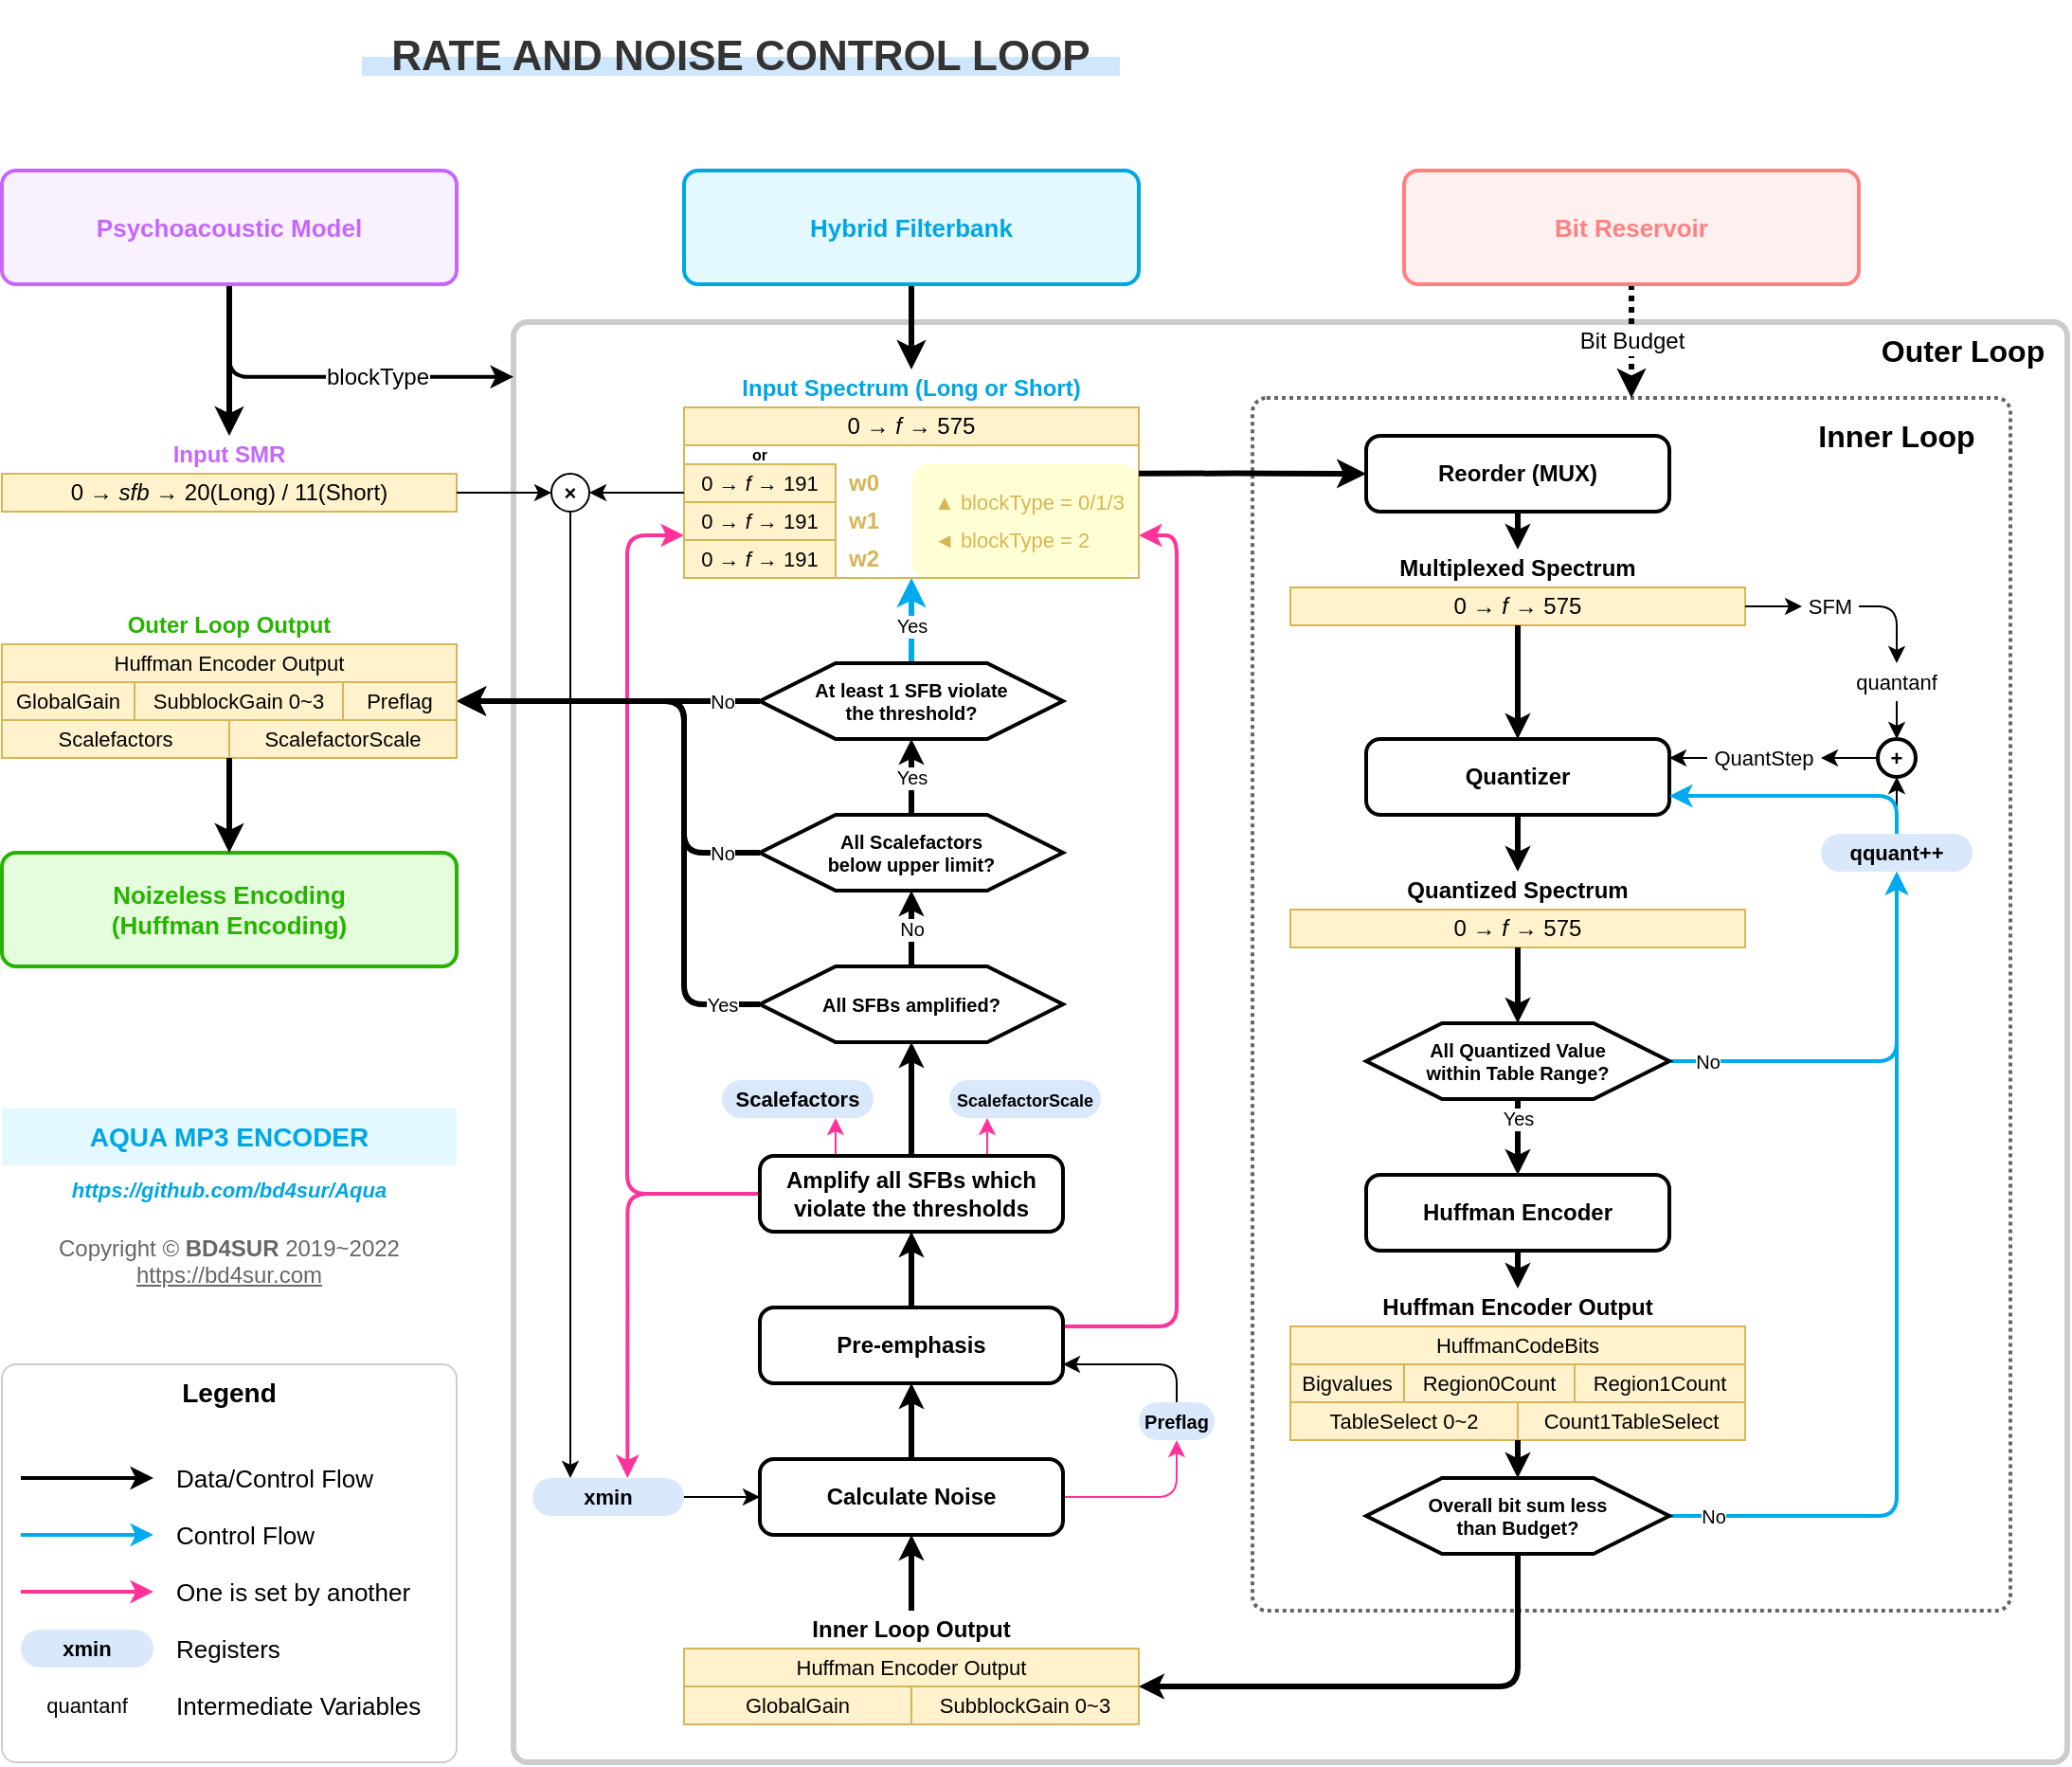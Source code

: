 <mxfile version="14.6.13" type="device"><diagram id="QlXiDYdiM_ogEvt55tLP" name="Page-1"><mxGraphModel dx="1553" dy="866" grid="1" gridSize="10" guides="1" tooltips="1" connect="1" arrows="1" fold="1" page="1" pageScale="1" pageWidth="1920" pageHeight="1200" math="0" shadow="0"><root><mxCell id="0"/><mxCell id="1" parent="0"/><mxCell id="qC3_PTXIGWCByCmGba_6-9" value="&lt;font style=&quot;font-size: 21px&quot;&gt;&lt;br style=&quot;font-size: 21px&quot;&gt;&lt;/font&gt;" style="text;html=1;strokeColor=none;align=center;verticalAlign=middle;whiteSpace=wrap;rounded=0;labelBackgroundColor=none;fontFamily=Helvetica;fontSize=21;fontColor=#00A6E2;fontStyle=1;labelBorderColor=none;arcSize=27;fillColor=#18e;opacity=20;" parent="1" vertex="1"><mxGeometry x="270" y="60" width="400" height="10" as="geometry"/></mxCell><mxCell id="HSUZIuXcT8VcnmUro5Iw-209" value="" style="rounded=1;whiteSpace=wrap;html=1;absoluteArcSize=1;arcSize=15;fontStyle=1;fillColor=#ffffff;strokeColor=#CCCCCC;fontColor=#333333;strokeWidth=3;" parent="1" vertex="1"><mxGeometry x="350" y="200" width="820" height="760" as="geometry"/></mxCell><mxCell id="HSUZIuXcT8VcnmUro5Iw-97" value="" style="rounded=1;whiteSpace=wrap;html=1;absoluteArcSize=1;arcSize=15;fontStyle=1;dashed=1;fillColor=#ffffff;strokeColor=#666666;fontColor=#333333;strokeWidth=2;dashPattern=1 1;" parent="1" vertex="1"><mxGeometry x="740" y="240" width="400" height="640" as="geometry"/></mxCell><mxCell id="HSUZIuXcT8VcnmUro5Iw-78" style="edgeStyle=orthogonalEdgeStyle;rounded=1;orthogonalLoop=1;jettySize=auto;html=1;exitX=0.5;exitY=1;exitDx=0;exitDy=0;entryX=0.5;entryY=0;entryDx=0;entryDy=0;strokeWidth=3;fontFamily=Helvetica;fontSize=10;endSize=4;" parent="1" source="HSUZIuXcT8VcnmUro5Iw-1" target="HSUZIuXcT8VcnmUro5Iw-3" edge="1"><mxGeometry relative="1" as="geometry"/></mxCell><mxCell id="HSUZIuXcT8VcnmUro5Iw-1" value="Reorder (MUX)" style="rounded=1;whiteSpace=wrap;html=1;absoluteArcSize=1;arcSize=15;fontStyle=1;strokeWidth=2;" parent="1" vertex="1"><mxGeometry x="800" y="260" width="160" height="40" as="geometry"/></mxCell><mxCell id="HSUZIuXcT8VcnmUro5Iw-4" value="" style="group" parent="1" vertex="1" connectable="0"><mxGeometry x="760" y="320" width="240" height="40" as="geometry"/></mxCell><mxCell id="HSUZIuXcT8VcnmUro5Iw-2" value="0 → &lt;i&gt;f&lt;/i&gt; → 575" style="rounded=0;whiteSpace=wrap;html=1;fillColor=#fff2cc;strokeColor=#d6b656;" parent="HSUZIuXcT8VcnmUro5Iw-4" vertex="1"><mxGeometry y="20" width="240" height="20" as="geometry"/></mxCell><mxCell id="HSUZIuXcT8VcnmUro5Iw-3" value="Multiplexed Spectrum" style="text;html=1;strokeColor=none;fillColor=none;align=center;verticalAlign=middle;whiteSpace=wrap;rounded=0;fontStyle=1" parent="HSUZIuXcT8VcnmUro5Iw-4" vertex="1"><mxGeometry width="240" height="20" as="geometry"/></mxCell><mxCell id="HSUZIuXcT8VcnmUro5Iw-62" style="edgeStyle=orthogonalEdgeStyle;rounded=1;orthogonalLoop=1;jettySize=auto;html=1;exitX=0.5;exitY=1;exitDx=0;exitDy=0;entryX=0.5;entryY=0;entryDx=0;entryDy=0;fontFamily=Helvetica;fontSize=11;strokeWidth=3;endSize=4;" parent="1" source="HSUZIuXcT8VcnmUro5Iw-5" target="HSUZIuXcT8VcnmUro5Iw-10" edge="1"><mxGeometry relative="1" as="geometry"/></mxCell><mxCell id="HSUZIuXcT8VcnmUro5Iw-5" value="Quantizer" style="rounded=1;whiteSpace=wrap;html=1;absoluteArcSize=1;arcSize=15;fontStyle=1;strokeWidth=2;" parent="1" vertex="1"><mxGeometry x="800" y="420" width="160" height="40" as="geometry"/></mxCell><mxCell id="HSUZIuXcT8VcnmUro5Iw-64" style="edgeStyle=orthogonalEdgeStyle;rounded=1;orthogonalLoop=1;jettySize=auto;html=1;exitX=0.5;exitY=1;exitDx=0;exitDy=0;entryX=0.5;entryY=0;entryDx=0;entryDy=0;fontFamily=Helvetica;fontSize=11;strokeWidth=3;endSize=4;" parent="1" source="HSUZIuXcT8VcnmUro5Iw-6" target="HSUZIuXcT8VcnmUro5Iw-13" edge="1"><mxGeometry relative="1" as="geometry"/></mxCell><mxCell id="HSUZIuXcT8VcnmUro5Iw-6" value="Huffman Encoder" style="rounded=1;whiteSpace=wrap;html=1;absoluteArcSize=1;arcSize=15;fontStyle=1;strokeWidth=2;" parent="1" vertex="1"><mxGeometry x="800" y="650" width="160" height="40" as="geometry"/></mxCell><mxCell id="HSUZIuXcT8VcnmUro5Iw-8" value="" style="group" parent="1" vertex="1" connectable="0"><mxGeometry x="760" y="490" width="240" height="40" as="geometry"/></mxCell><mxCell id="HSUZIuXcT8VcnmUro5Iw-9" value="0 → &lt;i&gt;f&lt;/i&gt; → 575" style="rounded=0;whiteSpace=wrap;html=1;fillColor=#fff2cc;strokeColor=#d6b656;" parent="HSUZIuXcT8VcnmUro5Iw-8" vertex="1"><mxGeometry y="20" width="240" height="20" as="geometry"/></mxCell><mxCell id="HSUZIuXcT8VcnmUro5Iw-10" value="Quantized Spectrum" style="text;html=1;strokeColor=none;fillColor=none;align=center;verticalAlign=middle;whiteSpace=wrap;rounded=0;fontStyle=1" parent="HSUZIuXcT8VcnmUro5Iw-8" vertex="1"><mxGeometry width="240" height="20" as="geometry"/></mxCell><mxCell id="HSUZIuXcT8VcnmUro5Iw-22" value="" style="group" parent="1" vertex="1" connectable="0"><mxGeometry x="760" y="710" width="240" height="80" as="geometry"/></mxCell><mxCell id="HSUZIuXcT8VcnmUro5Iw-12" value="HuffmanCodeBits" style="rounded=0;whiteSpace=wrap;html=1;fillColor=#fff2cc;strokeColor=#d6b656;fontSize=11;" parent="HSUZIuXcT8VcnmUro5Iw-22" vertex="1"><mxGeometry y="20" width="240" height="20" as="geometry"/></mxCell><mxCell id="HSUZIuXcT8VcnmUro5Iw-13" value="Huffman Encoder Output" style="text;html=1;strokeColor=none;fillColor=none;align=center;verticalAlign=middle;whiteSpace=wrap;rounded=0;fontStyle=1" parent="HSUZIuXcT8VcnmUro5Iw-22" vertex="1"><mxGeometry width="240" height="20" as="geometry"/></mxCell><mxCell id="HSUZIuXcT8VcnmUro5Iw-17" value="Bigvalues" style="rounded=0;whiteSpace=wrap;html=1;fillColor=#fff2cc;strokeColor=#d6b656;fontSize=11;" parent="HSUZIuXcT8VcnmUro5Iw-22" vertex="1"><mxGeometry y="40" width="60" height="20" as="geometry"/></mxCell><mxCell id="HSUZIuXcT8VcnmUro5Iw-18" value="Region0Count" style="rounded=0;whiteSpace=wrap;html=1;fillColor=#fff2cc;strokeColor=#d6b656;fontSize=11;" parent="HSUZIuXcT8VcnmUro5Iw-22" vertex="1"><mxGeometry x="60" y="40" width="90" height="20" as="geometry"/></mxCell><mxCell id="HSUZIuXcT8VcnmUro5Iw-19" value="Region1Count" style="rounded=0;whiteSpace=wrap;html=1;fillColor=#fff2cc;strokeColor=#d6b656;fontSize=11;" parent="HSUZIuXcT8VcnmUro5Iw-22" vertex="1"><mxGeometry x="150" y="40" width="90" height="20" as="geometry"/></mxCell><mxCell id="HSUZIuXcT8VcnmUro5Iw-20" value="TableSelect 0~2" style="rounded=0;whiteSpace=wrap;html=1;fillColor=#fff2cc;strokeColor=#d6b656;fontSize=11;" parent="HSUZIuXcT8VcnmUro5Iw-22" vertex="1"><mxGeometry y="60" width="120" height="20" as="geometry"/></mxCell><mxCell id="HSUZIuXcT8VcnmUro5Iw-21" value="Count1TableSelect" style="rounded=0;whiteSpace=wrap;html=1;fillColor=#fff2cc;strokeColor=#d6b656;fontSize=11;" parent="HSUZIuXcT8VcnmUro5Iw-22" vertex="1"><mxGeometry x="120" y="60" width="120" height="20" as="geometry"/></mxCell><mxCell id="HSUZIuXcT8VcnmUro5Iw-42" value="" style="group" parent="1" vertex="1" connectable="0"><mxGeometry x="440" y="880" width="240" height="60" as="geometry"/></mxCell><mxCell id="HSUZIuXcT8VcnmUro5Iw-35" value="Huffman Encoder Output" style="rounded=0;whiteSpace=wrap;html=1;fillColor=#fff2cc;strokeColor=#d6b656;fontSize=11;" parent="HSUZIuXcT8VcnmUro5Iw-42" vertex="1"><mxGeometry y="20" width="240" height="20" as="geometry"/></mxCell><mxCell id="HSUZIuXcT8VcnmUro5Iw-36" value="Inner Loop Output" style="text;html=1;strokeColor=none;fillColor=none;align=center;verticalAlign=middle;whiteSpace=wrap;rounded=0;fontStyle=1" parent="HSUZIuXcT8VcnmUro5Iw-42" vertex="1"><mxGeometry width="240" height="20" as="geometry"/></mxCell><mxCell id="HSUZIuXcT8VcnmUro5Iw-38" value="GlobalGain" style="rounded=0;whiteSpace=wrap;html=1;fillColor=#fff2cc;strokeColor=#d6b656;fontSize=11;" parent="HSUZIuXcT8VcnmUro5Iw-42" vertex="1"><mxGeometry y="40" width="120" height="20" as="geometry"/></mxCell><mxCell id="HSUZIuXcT8VcnmUro5Iw-39" value="SubblockGain 0~3" style="rounded=0;whiteSpace=wrap;html=1;fillColor=#fff2cc;strokeColor=#d6b656;fontSize=11;" parent="HSUZIuXcT8VcnmUro5Iw-42" vertex="1"><mxGeometry x="120" y="40" width="120" height="20" as="geometry"/></mxCell><mxCell id="HSUZIuXcT8VcnmUro5Iw-50" style="edgeStyle=orthogonalEdgeStyle;rounded=1;orthogonalLoop=1;jettySize=auto;html=1;exitX=0;exitY=0.5;exitDx=0;exitDy=0;entryX=1;entryY=0.25;entryDx=0;entryDy=0;fontFamily=Helvetica;fontSize=11;" parent="1" source="HSUZIuXcT8VcnmUro5Iw-46" target="HSUZIuXcT8VcnmUro5Iw-5" edge="1"><mxGeometry relative="1" as="geometry"/></mxCell><mxCell id="HSUZIuXcT8VcnmUro5Iw-46" value="QuantStep" style="text;html=1;strokeColor=none;fillColor=none;align=center;verticalAlign=middle;whiteSpace=wrap;rounded=0;fontFamily=Helvetica;fontSize=11;" parent="1" vertex="1"><mxGeometry x="980" y="420" width="60" height="20" as="geometry"/></mxCell><mxCell id="HSUZIuXcT8VcnmUro5Iw-55" style="edgeStyle=orthogonalEdgeStyle;rounded=1;orthogonalLoop=1;jettySize=auto;html=1;exitX=0;exitY=0.5;exitDx=0;exitDy=0;entryX=1;entryY=0.5;entryDx=0;entryDy=0;fontFamily=Helvetica;fontSize=11;" parent="1" source="HSUZIuXcT8VcnmUro5Iw-47" target="HSUZIuXcT8VcnmUro5Iw-46" edge="1"><mxGeometry relative="1" as="geometry"/></mxCell><mxCell id="HSUZIuXcT8VcnmUro5Iw-47" value="+" style="ellipse;whiteSpace=wrap;html=1;aspect=fixed;rounded=1;fontFamily=Helvetica;fontSize=11;align=center;fontStyle=1;strokeWidth=2;" parent="1" vertex="1"><mxGeometry x="1070" y="420" width="20" height="20" as="geometry"/></mxCell><mxCell id="HSUZIuXcT8VcnmUro5Iw-52" style="edgeStyle=orthogonalEdgeStyle;rounded=0;orthogonalLoop=1;jettySize=auto;html=1;exitX=0.5;exitY=1;exitDx=0;exitDy=0;entryX=0.5;entryY=0;entryDx=0;entryDy=0;fontFamily=Helvetica;fontSize=11;" parent="1" source="HSUZIuXcT8VcnmUro5Iw-48" target="HSUZIuXcT8VcnmUro5Iw-47" edge="1"><mxGeometry relative="1" as="geometry"/></mxCell><mxCell id="HSUZIuXcT8VcnmUro5Iw-48" value="quantanf" style="text;html=1;strokeColor=none;fillColor=none;align=center;verticalAlign=middle;whiteSpace=wrap;rounded=0;fontFamily=Helvetica;fontSize=11;fontStyle=0" parent="1" vertex="1"><mxGeometry x="1050" y="380" width="60" height="20" as="geometry"/></mxCell><mxCell id="HSUZIuXcT8VcnmUro5Iw-61" style="edgeStyle=orthogonalEdgeStyle;rounded=1;orthogonalLoop=1;jettySize=auto;html=1;exitX=0.5;exitY=1;exitDx=0;exitDy=0;entryX=0.5;entryY=0;entryDx=0;entryDy=0;fontFamily=Helvetica;fontSize=11;strokeWidth=3;endSize=4;" parent="1" source="HSUZIuXcT8VcnmUro5Iw-2" target="HSUZIuXcT8VcnmUro5Iw-5" edge="1"><mxGeometry relative="1" as="geometry"/></mxCell><mxCell id="HSUZIuXcT8VcnmUro5Iw-69" style="edgeStyle=orthogonalEdgeStyle;rounded=1;orthogonalLoop=1;jettySize=auto;html=1;exitX=1;exitY=0.5;exitDx=0;exitDy=0;entryX=0.5;entryY=1;entryDx=0;entryDy=0;fontFamily=Helvetica;fontSize=10;strokeColor=#00aaee;strokeWidth=2;" parent="1" source="HSUZIuXcT8VcnmUro5Iw-68" target="HSUZIuXcT8VcnmUro5Iw-43" edge="1"><mxGeometry relative="1" as="geometry"><mxPoint x="1080" y="550.167" as="targetPoint"/></mxGeometry></mxCell><mxCell id="HSUZIuXcT8VcnmUro5Iw-77" value="No" style="text;html=1;align=center;verticalAlign=middle;resizable=0;points=[];;labelBackgroundColor=#ffffff;fontSize=10;fontFamily=Helvetica;" parent="HSUZIuXcT8VcnmUro5Iw-69" vertex="1" connectable="0"><mxGeometry x="-0.081" y="-2" relative="1" as="geometry"><mxPoint x="-80.83" y="-2.17" as="offset"/></mxGeometry></mxCell><mxCell id="HSUZIuXcT8VcnmUro5Iw-71" value="Yes" style="edgeStyle=orthogonalEdgeStyle;rounded=1;orthogonalLoop=1;jettySize=auto;html=1;exitX=0.5;exitY=1;exitDx=0;exitDy=0;entryX=0.5;entryY=0;entryDx=0;entryDy=0;fontFamily=Helvetica;fontSize=10;strokeWidth=3;endSize=4;" parent="1" source="HSUZIuXcT8VcnmUro5Iw-68" target="HSUZIuXcT8VcnmUro5Iw-6" edge="1"><mxGeometry x="-0.505" relative="1" as="geometry"><mxPoint as="offset"/></mxGeometry></mxCell><mxCell id="HSUZIuXcT8VcnmUro5Iw-68" value="All Quantized Value&lt;br style=&quot;font-size: 10px;&quot;&gt;within Table Range?" style="shape=hexagon;perimeter=hexagonPerimeter2;whiteSpace=wrap;html=1;rounded=0;fontFamily=Helvetica;fontSize=10;align=center;fontStyle=1;strokeWidth=2;" parent="1" vertex="1"><mxGeometry x="800" y="570" width="160" height="40" as="geometry"/></mxCell><mxCell id="HSUZIuXcT8VcnmUro5Iw-70" style="edgeStyle=orthogonalEdgeStyle;rounded=1;orthogonalLoop=1;jettySize=auto;html=1;exitX=0.5;exitY=1;exitDx=0;exitDy=0;entryX=0.5;entryY=0;entryDx=0;entryDy=0;fontFamily=Helvetica;fontSize=10;strokeWidth=3;endSize=4;" parent="1" source="HSUZIuXcT8VcnmUro5Iw-9" target="HSUZIuXcT8VcnmUro5Iw-68" edge="1"><mxGeometry relative="1" as="geometry"/></mxCell><mxCell id="HSUZIuXcT8VcnmUro5Iw-76" value="No" style="edgeStyle=orthogonalEdgeStyle;rounded=1;orthogonalLoop=1;jettySize=auto;html=1;exitX=1;exitY=0.5;exitDx=0;exitDy=0;entryX=0.5;entryY=1;entryDx=0;entryDy=0;fontFamily=Helvetica;fontSize=10;strokeColor=#00AAEE;strokeWidth=2;" parent="1" source="HSUZIuXcT8VcnmUro5Iw-72" target="HSUZIuXcT8VcnmUro5Iw-43" edge="1"><mxGeometry x="-0.903" relative="1" as="geometry"><mxPoint x="1080" y="550.167" as="targetPoint"/><mxPoint as="offset"/></mxGeometry></mxCell><mxCell id="HSUZIuXcT8VcnmUro5Iw-107" style="edgeStyle=orthogonalEdgeStyle;rounded=1;orthogonalLoop=1;jettySize=auto;html=1;exitX=0.5;exitY=1;exitDx=0;exitDy=0;entryX=1;entryY=0;entryDx=0;entryDy=0;endSize=4;strokeColor=#000000;strokeWidth=3;fontFamily=Helvetica;fontSize=11;fontColor=#D6B656;" parent="1" source="HSUZIuXcT8VcnmUro5Iw-72" target="HSUZIuXcT8VcnmUro5Iw-39" edge="1"><mxGeometry relative="1" as="geometry"><Array as="points"><mxPoint x="880" y="920"/></Array></mxGeometry></mxCell><mxCell id="HSUZIuXcT8VcnmUro5Iw-72" value="Overall bit sum less&lt;br&gt;than Budget?" style="shape=hexagon;perimeter=hexagonPerimeter2;whiteSpace=wrap;html=1;rounded=0;fontFamily=Helvetica;fontSize=10;align=center;fontStyle=1;strokeWidth=2;" parent="1" vertex="1"><mxGeometry x="800" y="810" width="160" height="40" as="geometry"/></mxCell><mxCell id="HSUZIuXcT8VcnmUro5Iw-74" style="edgeStyle=orthogonalEdgeStyle;rounded=1;orthogonalLoop=1;jettySize=auto;html=1;exitX=0;exitY=1;exitDx=0;exitDy=0;entryX=0.5;entryY=0;entryDx=0;entryDy=0;fontFamily=Helvetica;fontSize=10;strokeWidth=3;endSize=4;" parent="1" source="HSUZIuXcT8VcnmUro5Iw-21" target="HSUZIuXcT8VcnmUro5Iw-72" edge="1"><mxGeometry relative="1" as="geometry"/></mxCell><mxCell id="HSUZIuXcT8VcnmUro5Iw-81" style="edgeStyle=orthogonalEdgeStyle;rounded=1;orthogonalLoop=1;jettySize=auto;html=1;exitX=1;exitY=0.5;exitDx=0;exitDy=0;entryX=0.5;entryY=0;entryDx=0;entryDy=0;strokeWidth=1;fontFamily=Helvetica;fontSize=10;" parent="1" source="HSUZIuXcT8VcnmUro5Iw-79" target="HSUZIuXcT8VcnmUro5Iw-48" edge="1"><mxGeometry relative="1" as="geometry"/></mxCell><mxCell id="HSUZIuXcT8VcnmUro5Iw-79" value="SFM" style="text;html=1;strokeColor=none;fillColor=none;align=center;verticalAlign=middle;whiteSpace=wrap;rounded=0;fontFamily=Helvetica;fontSize=11;" parent="1" vertex="1"><mxGeometry x="1030" y="340" width="30" height="20" as="geometry"/></mxCell><mxCell id="HSUZIuXcT8VcnmUro5Iw-80" style="edgeStyle=orthogonalEdgeStyle;rounded=1;orthogonalLoop=1;jettySize=auto;html=1;exitX=1;exitY=0.5;exitDx=0;exitDy=0;entryX=0;entryY=0.5;entryDx=0;entryDy=0;strokeWidth=1;fontFamily=Helvetica;fontSize=10;" parent="1" source="HSUZIuXcT8VcnmUro5Iw-2" target="HSUZIuXcT8VcnmUro5Iw-79" edge="1"><mxGeometry relative="1" as="geometry"/></mxCell><mxCell id="HSUZIuXcT8VcnmUro5Iw-103" style="edgeStyle=orthogonalEdgeStyle;rounded=1;orthogonalLoop=1;jettySize=auto;html=1;exitX=0.5;exitY=0;exitDx=0;exitDy=0;entryX=0.5;entryY=1;entryDx=0;entryDy=0;endSize=6;strokeColor=#000000;strokeWidth=1;fontFamily=Helvetica;fontSize=11;fontColor=#D6B656;" parent="1" source="HSUZIuXcT8VcnmUro5Iw-43" target="HSUZIuXcT8VcnmUro5Iw-47" edge="1"><mxGeometry relative="1" as="geometry"/></mxCell><mxCell id="HSUZIuXcT8VcnmUro5Iw-100" style="edgeStyle=orthogonalEdgeStyle;rounded=1;orthogonalLoop=1;jettySize=auto;html=1;exitX=0.5;exitY=0;exitDx=0;exitDy=0;entryX=1;entryY=0.75;entryDx=0;entryDy=0;strokeColor=#00AAEE;strokeWidth=2;fontFamily=Helvetica;fontSize=11;fontColor=#D6B656;" parent="1" source="HSUZIuXcT8VcnmUro5Iw-43" target="HSUZIuXcT8VcnmUro5Iw-5" edge="1"><mxGeometry relative="1" as="geometry"><mxPoint x="1080" y="520.167" as="sourcePoint"/></mxGeometry></mxCell><mxCell id="HSUZIuXcT8VcnmUro5Iw-43" value="qquant++" style="text;html=1;strokeColor=none;fillColor=#DAE8FC;align=center;verticalAlign=middle;whiteSpace=wrap;rounded=1;fontSize=11;arcSize=50;fontStyle=1" parent="1" vertex="1"><mxGeometry x="1040" y="470" width="80" height="20" as="geometry"/></mxCell><mxCell id="HSUZIuXcT8VcnmUro5Iw-135" style="edgeStyle=orthogonalEdgeStyle;rounded=1;orthogonalLoop=1;jettySize=auto;html=1;exitX=0.5;exitY=0;exitDx=0;exitDy=0;entryX=0.5;entryY=1;entryDx=0;entryDy=0;endSize=4;strokeColor=#000000;strokeWidth=3;fontFamily=Helvetica;fontSize=8;fontColor=#D6B656;" parent="1" source="HSUZIuXcT8VcnmUro5Iw-108" target="HSUZIuXcT8VcnmUro5Iw-109" edge="1"><mxGeometry relative="1" as="geometry"/></mxCell><mxCell id="HSUZIuXcT8VcnmUro5Iw-185" style="edgeStyle=orthogonalEdgeStyle;rounded=1;orthogonalLoop=1;jettySize=auto;html=1;exitX=1;exitY=0.5;exitDx=0;exitDy=0;entryX=0.5;entryY=1;entryDx=0;entryDy=0;startArrow=none;startFill=0;endSize=6;strokeColor=#FF3399;strokeWidth=1;fontFamily=Helvetica;fontSize=8;fontColor=#D6B656;" parent="1" source="HSUZIuXcT8VcnmUro5Iw-108" target="HSUZIuXcT8VcnmUro5Iw-158" edge="1"><mxGeometry relative="1" as="geometry"/></mxCell><mxCell id="HSUZIuXcT8VcnmUro5Iw-108" value="Calculate Noise" style="rounded=1;whiteSpace=wrap;html=1;absoluteArcSize=1;arcSize=15;fontStyle=1;strokeWidth=2;" parent="1" vertex="1"><mxGeometry x="480" y="800" width="160" height="40" as="geometry"/></mxCell><mxCell id="HSUZIuXcT8VcnmUro5Iw-136" style="edgeStyle=orthogonalEdgeStyle;rounded=1;orthogonalLoop=1;jettySize=auto;html=1;exitX=0.5;exitY=0;exitDx=0;exitDy=0;entryX=0.5;entryY=1;entryDx=0;entryDy=0;endSize=4;strokeColor=#000000;strokeWidth=3;fontFamily=Helvetica;fontSize=8;fontColor=#D6B656;" parent="1" source="HSUZIuXcT8VcnmUro5Iw-109" target="HSUZIuXcT8VcnmUro5Iw-110" edge="1"><mxGeometry relative="1" as="geometry"/></mxCell><mxCell id="HSUZIuXcT8VcnmUro5Iw-191" style="edgeStyle=orthogonalEdgeStyle;rounded=1;orthogonalLoop=1;jettySize=auto;html=1;exitX=1;exitY=0.25;exitDx=0;exitDy=0;entryX=1;entryY=0.75;entryDx=0;entryDy=0;startArrow=none;startFill=0;endSize=6;strokeColor=#FF3399;strokeWidth=2;fontFamily=Helvetica;fontSize=8;fontColor=#D6B656;" parent="1" source="HSUZIuXcT8VcnmUro5Iw-109" target="HSUZIuXcT8VcnmUro5Iw-116" edge="1"><mxGeometry relative="1" as="geometry"><Array as="points"><mxPoint x="700" y="730"/><mxPoint x="700" y="312"/></Array></mxGeometry></mxCell><mxCell id="HSUZIuXcT8VcnmUro5Iw-109" value="Pre-emphasis" style="rounded=1;whiteSpace=wrap;html=1;absoluteArcSize=1;arcSize=15;fontStyle=1;strokeWidth=2;" parent="1" vertex="1"><mxGeometry x="480" y="720" width="160" height="40" as="geometry"/></mxCell><mxCell id="HSUZIuXcT8VcnmUro5Iw-137" style="edgeStyle=orthogonalEdgeStyle;rounded=1;orthogonalLoop=1;jettySize=auto;html=1;exitX=0.5;exitY=0;exitDx=0;exitDy=0;entryX=0.5;entryY=1;entryDx=0;entryDy=0;endSize=4;strokeColor=#000000;strokeWidth=3;fontFamily=Helvetica;fontSize=8;fontColor=#D6B656;" parent="1" source="HSUZIuXcT8VcnmUro5Iw-110" target="HSUZIuXcT8VcnmUro5Iw-111" edge="1"><mxGeometry relative="1" as="geometry"/></mxCell><mxCell id="HSUZIuXcT8VcnmUro5Iw-188" style="edgeStyle=orthogonalEdgeStyle;rounded=1;orthogonalLoop=1;jettySize=auto;html=1;startArrow=none;startFill=0;endSize=6;strokeColor=#FF3399;strokeWidth=2;fontFamily=Helvetica;fontSize=8;fontColor=#D6B656;entryX=0.627;entryY=0;entryDx=0;entryDy=0;entryPerimeter=0;" parent="1" target="HSUZIuXcT8VcnmUro5Iw-130" edge="1"><mxGeometry relative="1" as="geometry"><mxPoint x="480" y="660" as="sourcePoint"/><Array as="points"><mxPoint x="410" y="660"/></Array></mxGeometry></mxCell><mxCell id="HSUZIuXcT8VcnmUro5Iw-189" style="edgeStyle=orthogonalEdgeStyle;rounded=1;orthogonalLoop=1;jettySize=auto;html=1;exitX=0;exitY=0.5;exitDx=0;exitDy=0;entryX=0;entryY=0.75;entryDx=0;entryDy=0;startArrow=none;startFill=0;endSize=6;strokeColor=#FF3399;strokeWidth=2;fontFamily=Helvetica;fontSize=8;fontColor=#D6B656;" parent="1" source="HSUZIuXcT8VcnmUro5Iw-110" target="HSUZIuXcT8VcnmUro5Iw-116" edge="1"><mxGeometry relative="1" as="geometry"><Array as="points"><mxPoint x="410" y="660"/><mxPoint x="410" y="313"/></Array></mxGeometry></mxCell><mxCell id="HSUZIuXcT8VcnmUro5Iw-197" style="edgeStyle=orthogonalEdgeStyle;rounded=1;orthogonalLoop=1;jettySize=auto;html=1;exitX=0.25;exitY=0;exitDx=0;exitDy=0;entryX=0.75;entryY=1;entryDx=0;entryDy=0;startArrow=none;startFill=0;endSize=6;strokeColor=#FF3399;strokeWidth=1;fontFamily=Helvetica;fontSize=10;fontColor=#D6B656;" parent="1" source="HSUZIuXcT8VcnmUro5Iw-110" target="HSUZIuXcT8VcnmUro5Iw-147" edge="1"><mxGeometry relative="1" as="geometry"/></mxCell><mxCell id="3sLj05rtz7GUvEe63B4--2" style="edgeStyle=orthogonalEdgeStyle;rounded=0;orthogonalLoop=1;jettySize=auto;html=1;exitX=0.75;exitY=0;exitDx=0;exitDy=0;entryX=0.25;entryY=1;entryDx=0;entryDy=0;strokeColor=#FF3399;" parent="1" source="HSUZIuXcT8VcnmUro5Iw-110" target="3sLj05rtz7GUvEe63B4--1" edge="1"><mxGeometry relative="1" as="geometry"/></mxCell><mxCell id="HSUZIuXcT8VcnmUro5Iw-110" value="Amplify all SFBs which violate the thresholds" style="rounded=1;whiteSpace=wrap;html=1;absoluteArcSize=1;arcSize=15;fontStyle=1;strokeWidth=2;" parent="1" vertex="1"><mxGeometry x="480" y="640" width="160" height="40" as="geometry"/></mxCell><mxCell id="HSUZIuXcT8VcnmUro5Iw-138" value="&lt;font style=&quot;font-size: 10px&quot; color=&quot;#000000&quot;&gt;No&lt;/font&gt;" style="edgeStyle=orthogonalEdgeStyle;rounded=1;orthogonalLoop=1;jettySize=auto;html=1;exitX=0.5;exitY=0;exitDx=0;exitDy=0;entryX=0.5;entryY=1;entryDx=0;entryDy=0;endSize=4;strokeColor=#000000;strokeWidth=3;fontFamily=Helvetica;fontSize=8;fontColor=#D6B656;" parent="1" source="HSUZIuXcT8VcnmUro5Iw-111" target="HSUZIuXcT8VcnmUro5Iw-112" edge="1"><mxGeometry relative="1" as="geometry"><mxPoint as="offset"/></mxGeometry></mxCell><mxCell id="HSUZIuXcT8VcnmUro5Iw-202" value="&lt;font color=&quot;#000000&quot; style=&quot;font-size: 10px&quot;&gt;Yes&lt;/font&gt;" style="edgeStyle=orthogonalEdgeStyle;rounded=1;orthogonalLoop=1;jettySize=auto;html=1;exitX=0;exitY=0.5;exitDx=0;exitDy=0;entryX=1;entryY=0.5;entryDx=0;entryDy=0;startArrow=none;startFill=0;endSize=6;strokeColor=#000000;strokeWidth=3;fontFamily=Helvetica;fontSize=10;fontColor=#D6B656;" parent="1" source="HSUZIuXcT8VcnmUro5Iw-111" target="HSUZIuXcT8VcnmUro5Iw-128" edge="1"><mxGeometry x="-0.875" relative="1" as="geometry"><Array as="points"><mxPoint x="440" y="560"/><mxPoint x="440" y="400"/></Array><mxPoint as="offset"/></mxGeometry></mxCell><mxCell id="HSUZIuXcT8VcnmUro5Iw-111" value="All SFBs amplified?" style="shape=hexagon;perimeter=hexagonPerimeter2;whiteSpace=wrap;html=1;rounded=0;fontFamily=Helvetica;fontSize=10;align=center;fontStyle=1;strokeWidth=2;" parent="1" vertex="1"><mxGeometry x="480" y="540" width="160" height="40" as="geometry"/></mxCell><mxCell id="HSUZIuXcT8VcnmUro5Iw-139" value="&lt;font style=&quot;font-size: 10px&quot; color=&quot;#000000&quot;&gt;Yes&lt;/font&gt;" style="edgeStyle=orthogonalEdgeStyle;rounded=1;orthogonalLoop=1;jettySize=auto;html=1;exitX=0.5;exitY=0;exitDx=0;exitDy=0;entryX=0.5;entryY=1;entryDx=0;entryDy=0;endSize=4;strokeColor=#000000;strokeWidth=3;fontFamily=Helvetica;fontSize=8;fontColor=#D6B656;" parent="1" source="HSUZIuXcT8VcnmUro5Iw-112" target="HSUZIuXcT8VcnmUro5Iw-113" edge="1"><mxGeometry relative="1" as="geometry"><mxPoint as="offset"/></mxGeometry></mxCell><mxCell id="HSUZIuXcT8VcnmUro5Iw-203" value="&lt;font style=&quot;font-size: 10px&quot; color=&quot;#000000&quot;&gt;No&lt;/font&gt;" style="edgeStyle=orthogonalEdgeStyle;rounded=1;orthogonalLoop=1;jettySize=auto;html=1;exitX=0;exitY=0.5;exitDx=0;exitDy=0;entryX=1;entryY=0.5;entryDx=0;entryDy=0;startArrow=none;startFill=0;endSize=6;strokeColor=#000000;strokeWidth=3;fontFamily=Helvetica;fontSize=10;fontColor=#D6B656;" parent="1" source="HSUZIuXcT8VcnmUro5Iw-112" target="HSUZIuXcT8VcnmUro5Iw-128" edge="1"><mxGeometry x="-0.833" relative="1" as="geometry"><Array as="points"><mxPoint x="440" y="480"/><mxPoint x="440" y="400"/></Array><mxPoint as="offset"/></mxGeometry></mxCell><mxCell id="HSUZIuXcT8VcnmUro5Iw-112" value="All Scalefactors&lt;br&gt;below upper limit?" style="shape=hexagon;perimeter=hexagonPerimeter2;whiteSpace=wrap;html=1;rounded=0;fontFamily=Helvetica;fontSize=10;align=center;fontStyle=1;strokeWidth=2;" parent="1" vertex="1"><mxGeometry x="480" y="460" width="160" height="40" as="geometry"/></mxCell><mxCell id="HSUZIuXcT8VcnmUro5Iw-184" value="&lt;font style=&quot;font-size: 10px&quot; color=&quot;#000000&quot;&gt;Yes&lt;/font&gt;" style="edgeStyle=orthogonalEdgeStyle;rounded=1;orthogonalLoop=1;jettySize=auto;html=1;exitX=0.5;exitY=0;exitDx=0;exitDy=0;entryX=0.5;entryY=1;entryDx=0;entryDy=0;startArrow=none;startFill=0;endSize=6;strokeColor=#00AAEE;strokeWidth=3;fontFamily=Helvetica;fontSize=8;fontColor=#D6B656;" parent="1" source="HSUZIuXcT8VcnmUro5Iw-113" target="HSUZIuXcT8VcnmUro5Iw-116" edge="1"><mxGeometry x="-0.111" relative="1" as="geometry"><mxPoint as="offset"/></mxGeometry></mxCell><mxCell id="HSUZIuXcT8VcnmUro5Iw-200" value="&lt;font style=&quot;font-size: 10px&quot; color=&quot;#000000&quot;&gt;No&lt;/font&gt;" style="edgeStyle=orthogonalEdgeStyle;rounded=1;orthogonalLoop=1;jettySize=auto;html=1;exitX=0;exitY=0.5;exitDx=0;exitDy=0;entryX=1;entryY=0.5;entryDx=0;entryDy=0;startArrow=none;startFill=0;endSize=6;strokeColor=#000000;strokeWidth=3;fontFamily=Helvetica;fontSize=10;fontColor=#D6B656;" parent="1" source="HSUZIuXcT8VcnmUro5Iw-113" target="HSUZIuXcT8VcnmUro5Iw-128" edge="1"><mxGeometry x="-0.75" relative="1" as="geometry"><mxPoint as="offset"/></mxGeometry></mxCell><mxCell id="HSUZIuXcT8VcnmUro5Iw-113" value="At least 1 SFB violate&lt;br&gt;the threshold?" style="shape=hexagon;perimeter=hexagonPerimeter2;whiteSpace=wrap;html=1;rounded=0;fontFamily=Helvetica;fontSize=10;align=center;fontStyle=1;strokeWidth=2;" parent="1" vertex="1"><mxGeometry x="480" y="380" width="160" height="40" as="geometry"/></mxCell><mxCell id="HSUZIuXcT8VcnmUro5Iw-120" value="" style="group" parent="1" vertex="1" connectable="0"><mxGeometry x="440" y="225" width="240" height="110" as="geometry"/></mxCell><mxCell id="HSUZIuXcT8VcnmUro5Iw-94" value="" style="rounded=1;whiteSpace=wrap;html=1;fillColor=#FFFED4;fontFamily=Helvetica;fontSize=11;align=left;strokeColor=none;" parent="HSUZIuXcT8VcnmUro5Iw-120" vertex="1"><mxGeometry x="120" y="50" width="120" height="60" as="geometry"/></mxCell><mxCell id="HSUZIuXcT8VcnmUro5Iw-83" value="0 → &lt;i&gt;f&lt;/i&gt; → 575" style="rounded=0;whiteSpace=wrap;html=1;fillColor=#fff2cc;strokeColor=#d6b656;" parent="HSUZIuXcT8VcnmUro5Iw-120" vertex="1"><mxGeometry y="20" width="240" height="20" as="geometry"/></mxCell><mxCell id="HSUZIuXcT8VcnmUro5Iw-84" value="&lt;font&gt;Input Spectrum (Long or Short)&lt;/font&gt;" style="text;html=1;strokeColor=none;fillColor=none;align=center;verticalAlign=middle;whiteSpace=wrap;rounded=0;fontStyle=1;fontColor=#00A6E2;" parent="HSUZIuXcT8VcnmUro5Iw-120" vertex="1"><mxGeometry width="240" height="20" as="geometry"/></mxCell><mxCell id="HSUZIuXcT8VcnmUro5Iw-85" value="0 → &lt;i style=&quot;font-size: 11px&quot;&gt;f&lt;/i&gt; → 191" style="rounded=0;whiteSpace=wrap;html=1;fillColor=#fff2cc;strokeColor=#d6b656;fontSize=11;" parent="HSUZIuXcT8VcnmUro5Iw-120" vertex="1"><mxGeometry y="50" width="80" height="20" as="geometry"/></mxCell><mxCell id="HSUZIuXcT8VcnmUro5Iw-86" value="0 → &lt;i style=&quot;font-size: 11px&quot;&gt;f&lt;/i&gt; → 191" style="rounded=0;whiteSpace=wrap;html=1;fillColor=#fff2cc;strokeColor=#d6b656;fontSize=11;" parent="HSUZIuXcT8VcnmUro5Iw-120" vertex="1"><mxGeometry y="70" width="80" height="20" as="geometry"/></mxCell><mxCell id="HSUZIuXcT8VcnmUro5Iw-87" value="0 → &lt;i style=&quot;font-size: 11px&quot;&gt;f&lt;/i&gt; → 191" style="rounded=0;whiteSpace=wrap;html=1;fillColor=#fff2cc;strokeColor=#d6b656;fontSize=11;" parent="HSUZIuXcT8VcnmUro5Iw-120" vertex="1"><mxGeometry y="90" width="80" height="20" as="geometry"/></mxCell><mxCell id="HSUZIuXcT8VcnmUro5Iw-88" value="w0" style="text;html=1;strokeColor=none;fillColor=none;align=center;verticalAlign=middle;whiteSpace=wrap;rounded=0;fontStyle=1;fontColor=#D6B656;" parent="HSUZIuXcT8VcnmUro5Iw-120" vertex="1"><mxGeometry x="80" y="50" width="30" height="20" as="geometry"/></mxCell><mxCell id="HSUZIuXcT8VcnmUro5Iw-89" value="w1" style="text;html=1;strokeColor=none;fillColor=none;align=center;verticalAlign=middle;whiteSpace=wrap;rounded=0;fontStyle=1;fontColor=#D6B656;" parent="HSUZIuXcT8VcnmUro5Iw-120" vertex="1"><mxGeometry x="80" y="70" width="30" height="20" as="geometry"/></mxCell><mxCell id="HSUZIuXcT8VcnmUro5Iw-90" value="w2" style="text;html=1;strokeColor=none;fillColor=none;align=center;verticalAlign=middle;whiteSpace=wrap;rounded=0;fontStyle=1;fontColor=#D6B656;" parent="HSUZIuXcT8VcnmUro5Iw-120" vertex="1"><mxGeometry x="80" y="90" width="30" height="20" as="geometry"/></mxCell><mxCell id="HSUZIuXcT8VcnmUro5Iw-91" value="▲ blockType = 0/1/3" style="text;html=1;strokeColor=none;fillColor=none;align=left;verticalAlign=middle;whiteSpace=wrap;rounded=0;fontStyle=0;fontSize=11;fontColor=#D6B656;" parent="HSUZIuXcT8VcnmUro5Iw-120" vertex="1"><mxGeometry x="130" y="60" width="110" height="20" as="geometry"/></mxCell><mxCell id="HSUZIuXcT8VcnmUro5Iw-92" value="◄ blockType = 2" style="text;html=1;strokeColor=none;fillColor=none;align=left;verticalAlign=middle;whiteSpace=wrap;rounded=0;fontStyle=0;fontSize=11;fontColor=#D6B656;" parent="HSUZIuXcT8VcnmUro5Iw-120" vertex="1"><mxGeometry x="130" y="80" width="110" height="20" as="geometry"/></mxCell><mxCell id="HSUZIuXcT8VcnmUro5Iw-116" value="" style="rounded=0;whiteSpace=wrap;html=1;labelBackgroundColor=none;fillColor=none;fontFamily=Helvetica;fontSize=11;fontColor=#D6B656;align=left;strokeColor=#D6B656;strokeWidth=1;" parent="HSUZIuXcT8VcnmUro5Iw-120" vertex="1"><mxGeometry y="20" width="240" height="90" as="geometry"/></mxCell><mxCell id="HSUZIuXcT8VcnmUro5Iw-119" value="or" style="text;html=1;strokeColor=none;fillColor=none;align=center;verticalAlign=middle;whiteSpace=wrap;rounded=0;fontStyle=1;fontSize=8;" parent="HSUZIuXcT8VcnmUro5Iw-120" vertex="1"><mxGeometry y="40" width="80" height="10" as="geometry"/></mxCell><mxCell id="HSUZIuXcT8VcnmUro5Iw-187" style="edgeStyle=orthogonalEdgeStyle;rounded=1;orthogonalLoop=1;jettySize=auto;html=1;exitX=1;exitY=0.5;exitDx=0;exitDy=0;entryX=0;entryY=0.5;entryDx=0;entryDy=0;startArrow=none;startFill=0;endSize=6;strokeColor=#000000;strokeWidth=1;fontFamily=Helvetica;fontSize=8;fontColor=#D6B656;" parent="1" source="HSUZIuXcT8VcnmUro5Iw-130" target="HSUZIuXcT8VcnmUro5Iw-108" edge="1"><mxGeometry relative="1" as="geometry"/></mxCell><mxCell id="HSUZIuXcT8VcnmUro5Iw-130" value="xmin" style="text;html=1;strokeColor=none;fillColor=#DAE8FC;align=center;verticalAlign=middle;whiteSpace=wrap;rounded=1;fontSize=11;arcSize=50;fontStyle=1" parent="1" vertex="1"><mxGeometry x="360" y="810" width="80" height="20" as="geometry"/></mxCell><mxCell id="HSUZIuXcT8VcnmUro5Iw-134" style="edgeStyle=orthogonalEdgeStyle;rounded=1;orthogonalLoop=1;jettySize=auto;html=1;exitX=0.5;exitY=0;exitDx=0;exitDy=0;entryX=0.5;entryY=1;entryDx=0;entryDy=0;endSize=4;strokeColor=#000000;strokeWidth=3;fontFamily=Helvetica;fontSize=8;fontColor=#D6B656;" parent="1" source="HSUZIuXcT8VcnmUro5Iw-36" target="HSUZIuXcT8VcnmUro5Iw-108" edge="1"><mxGeometry relative="1" as="geometry"/></mxCell><mxCell id="HSUZIuXcT8VcnmUro5Iw-147" value="Scalefactors" style="text;html=1;strokeColor=none;fillColor=#DAE8FC;align=center;verticalAlign=middle;whiteSpace=wrap;rounded=1;fontSize=11;arcSize=50;fontStyle=1" parent="1" vertex="1"><mxGeometry x="460" y="600" width="80" height="20" as="geometry"/></mxCell><mxCell id="HSUZIuXcT8VcnmUro5Iw-190" style="edgeStyle=orthogonalEdgeStyle;rounded=1;orthogonalLoop=1;jettySize=auto;html=1;exitX=0.5;exitY=0;exitDx=0;exitDy=0;entryX=1;entryY=0.75;entryDx=0;entryDy=0;startArrow=none;startFill=0;endSize=6;strokeColor=#000000;strokeWidth=1;fontFamily=Helvetica;fontSize=8;fontColor=#D6B656;" parent="1" source="HSUZIuXcT8VcnmUro5Iw-158" target="HSUZIuXcT8VcnmUro5Iw-109" edge="1"><mxGeometry relative="1" as="geometry"/></mxCell><mxCell id="HSUZIuXcT8VcnmUro5Iw-158" value="Preflag" style="text;html=1;strokeColor=none;fillColor=#DAE8FC;align=center;verticalAlign=middle;whiteSpace=wrap;rounded=1;fontSize=10;arcSize=50;fontStyle=1" parent="1" vertex="1"><mxGeometry x="680" y="770" width="40" height="20" as="geometry"/></mxCell><mxCell id="HSUZIuXcT8VcnmUro5Iw-170" value="" style="group" parent="1" vertex="1" connectable="0"><mxGeometry x="80" y="260" width="240" height="40" as="geometry"/></mxCell><mxCell id="HSUZIuXcT8VcnmUro5Iw-171" value="0 → &lt;i&gt;sfb&lt;/i&gt; → 20(Long) / 11(Short)" style="rounded=0;whiteSpace=wrap;html=1;fillColor=#fff2cc;strokeColor=#d6b656;" parent="HSUZIuXcT8VcnmUro5Iw-170" vertex="1"><mxGeometry y="20" width="240" height="20" as="geometry"/></mxCell><mxCell id="HSUZIuXcT8VcnmUro5Iw-172" value="&lt;font&gt;Input SMR&lt;/font&gt;" style="text;html=1;strokeColor=none;fillColor=none;align=center;verticalAlign=middle;whiteSpace=wrap;rounded=0;fontStyle=1;fontColor=#C567FF;" parent="HSUZIuXcT8VcnmUro5Iw-170" vertex="1"><mxGeometry width="240" height="20" as="geometry"/></mxCell><mxCell id="HSUZIuXcT8VcnmUro5Iw-173" style="edgeStyle=orthogonalEdgeStyle;rounded=1;orthogonalLoop=1;jettySize=auto;html=1;entryX=0;entryY=0.5;entryDx=0;entryDy=0;startArrow=none;startFill=0;endSize=6;strokeColor=#000000;strokeWidth=3;fontFamily=Helvetica;fontSize=8;fontColor=#D6B656;exitX=1;exitY=0.387;exitDx=0;exitDy=0;exitPerimeter=0;" parent="1" source="HSUZIuXcT8VcnmUro5Iw-116" target="HSUZIuXcT8VcnmUro5Iw-1" edge="1"><mxGeometry relative="1" as="geometry"><mxPoint x="720" y="290" as="sourcePoint"/></mxGeometry></mxCell><mxCell id="HSUZIuXcT8VcnmUro5Iw-194" style="edgeStyle=orthogonalEdgeStyle;rounded=1;orthogonalLoop=1;jettySize=auto;html=1;exitX=0.5;exitY=1;exitDx=0;exitDy=0;entryX=0.25;entryY=0;entryDx=0;entryDy=0;startArrow=none;startFill=0;endSize=6;strokeColor=#000000;strokeWidth=1;fontFamily=Helvetica;fontSize=10;fontColor=#D6B656;" parent="1" source="HSUZIuXcT8VcnmUro5Iw-174" target="HSUZIuXcT8VcnmUro5Iw-130" edge="1"><mxGeometry relative="1" as="geometry"/></mxCell><mxCell id="HSUZIuXcT8VcnmUro5Iw-174" value="×" style="ellipse;whiteSpace=wrap;html=1;aspect=fixed;rounded=1;fontFamily=Helvetica;fontSize=11;align=center;fontStyle=1" parent="1" vertex="1"><mxGeometry x="370" y="280" width="20" height="20" as="geometry"/></mxCell><mxCell id="HSUZIuXcT8VcnmUro5Iw-181" value="" style="group" parent="1" vertex="1" connectable="0"><mxGeometry x="80" y="350" width="240" height="80" as="geometry"/></mxCell><mxCell id="HSUZIuXcT8VcnmUro5Iw-129" value="" style="group" parent="HSUZIuXcT8VcnmUro5Iw-181" vertex="1" connectable="0"><mxGeometry width="240" height="80" as="geometry"/></mxCell><mxCell id="HSUZIuXcT8VcnmUro5Iw-122" value="Huffman Encoder Output" style="rounded=0;whiteSpace=wrap;html=1;fillColor=#fff2cc;strokeColor=#d6b656;fontSize=11;" parent="HSUZIuXcT8VcnmUro5Iw-129" vertex="1"><mxGeometry y="20" width="240" height="20" as="geometry"/></mxCell><mxCell id="HSUZIuXcT8VcnmUro5Iw-123" value="&lt;font&gt;Outer Loop Output&lt;/font&gt;" style="text;html=1;strokeColor=none;fillColor=none;align=center;verticalAlign=middle;whiteSpace=wrap;rounded=0;fontStyle=1;fontColor=#27B300;" parent="HSUZIuXcT8VcnmUro5Iw-129" vertex="1"><mxGeometry width="240" height="20" as="geometry"/></mxCell><mxCell id="HSUZIuXcT8VcnmUro5Iw-124" value="GlobalGain" style="rounded=0;whiteSpace=wrap;html=1;fillColor=#fff2cc;strokeColor=#d6b656;fontSize=11;" parent="HSUZIuXcT8VcnmUro5Iw-129" vertex="1"><mxGeometry y="40" width="70" height="20" as="geometry"/></mxCell><mxCell id="HSUZIuXcT8VcnmUro5Iw-125" value="SubblockGain 0~3" style="rounded=0;whiteSpace=wrap;html=1;fillColor=#fff2cc;strokeColor=#d6b656;fontSize=11;" parent="HSUZIuXcT8VcnmUro5Iw-129" vertex="1"><mxGeometry x="70" y="40" width="110" height="20" as="geometry"/></mxCell><mxCell id="HSUZIuXcT8VcnmUro5Iw-126" value="Scalefactors" style="rounded=0;whiteSpace=wrap;html=1;fillColor=#fff2cc;strokeColor=#d6b656;fontSize=11;" parent="HSUZIuXcT8VcnmUro5Iw-129" vertex="1"><mxGeometry y="60" width="120" height="20" as="geometry"/></mxCell><mxCell id="HSUZIuXcT8VcnmUro5Iw-127" value="ScalefactorScale" style="rounded=0;whiteSpace=wrap;html=1;fillColor=#fff2cc;strokeColor=#d6b656;fontSize=11;" parent="HSUZIuXcT8VcnmUro5Iw-129" vertex="1"><mxGeometry x="120" y="60" width="120" height="20" as="geometry"/></mxCell><mxCell id="HSUZIuXcT8VcnmUro5Iw-128" value="Preflag" style="rounded=0;whiteSpace=wrap;html=1;fillColor=#fff2cc;strokeColor=#d6b656;fontSize=11;" parent="HSUZIuXcT8VcnmUro5Iw-129" vertex="1"><mxGeometry x="180" y="40" width="60" height="20" as="geometry"/></mxCell><mxCell id="HSUZIuXcT8VcnmUro5Iw-192" style="edgeStyle=orthogonalEdgeStyle;rounded=1;orthogonalLoop=1;jettySize=auto;html=1;exitX=0;exitY=0.5;exitDx=0;exitDy=0;entryX=1;entryY=0.5;entryDx=0;entryDy=0;startArrow=none;startFill=0;endSize=6;strokeColor=#000000;strokeWidth=1;fontFamily=Helvetica;fontSize=10;fontColor=#D6B656;" parent="1" source="HSUZIuXcT8VcnmUro5Iw-116" target="HSUZIuXcT8VcnmUro5Iw-174" edge="1"><mxGeometry relative="1" as="geometry"/></mxCell><mxCell id="HSUZIuXcT8VcnmUro5Iw-198" style="edgeStyle=orthogonalEdgeStyle;rounded=1;orthogonalLoop=1;jettySize=auto;html=1;exitX=1;exitY=0.5;exitDx=0;exitDy=0;entryX=0;entryY=0.5;entryDx=0;entryDy=0;startArrow=none;startFill=0;endSize=6;strokeColor=#000000;strokeWidth=1;fontFamily=Helvetica;fontSize=10;fontColor=#D6B656;" parent="1" source="HSUZIuXcT8VcnmUro5Iw-171" target="HSUZIuXcT8VcnmUro5Iw-174" edge="1"><mxGeometry relative="1" as="geometry"/></mxCell><mxCell id="HSUZIuXcT8VcnmUro5Iw-206" style="edgeStyle=orthogonalEdgeStyle;rounded=1;orthogonalLoop=1;jettySize=auto;html=1;exitX=0.5;exitY=1;exitDx=0;exitDy=0;entryX=0.5;entryY=0;entryDx=0;entryDy=0;startArrow=none;startFill=0;endSize=6;strokeColor=#000000;strokeWidth=3;fontFamily=Helvetica;fontSize=10;fontColor=#D6B656;" parent="1" source="HSUZIuXcT8VcnmUro5Iw-204" target="HSUZIuXcT8VcnmUro5Iw-84" edge="1"><mxGeometry relative="1" as="geometry"/></mxCell><mxCell id="HSUZIuXcT8VcnmUro5Iw-204" value="Hybrid Filterbank" style="rounded=1;whiteSpace=wrap;html=1;absoluteArcSize=1;arcSize=15;fontStyle=1;fillColor=#E4F8FF;strokeColor=#00A6E2;fontSize=13;strokeWidth=2;fontColor=#00A6E2;" parent="1" vertex="1"><mxGeometry x="440" y="120" width="240" height="60" as="geometry"/></mxCell><mxCell id="HSUZIuXcT8VcnmUro5Iw-207" style="edgeStyle=orthogonalEdgeStyle;rounded=1;orthogonalLoop=1;jettySize=auto;html=1;exitX=0.5;exitY=1;exitDx=0;exitDy=0;entryX=0.5;entryY=0;entryDx=0;entryDy=0;startArrow=none;startFill=0;endSize=6;strokeColor=#000000;strokeWidth=3;fontFamily=Helvetica;fontSize=10;fontColor=#D6B656;" parent="1" source="HSUZIuXcT8VcnmUro5Iw-205" target="HSUZIuXcT8VcnmUro5Iw-172" edge="1"><mxGeometry relative="1" as="geometry"/></mxCell><mxCell id="HSUZIuXcT8VcnmUro5Iw-241" value="&lt;font color=&quot;#000000&quot; style=&quot;font-size: 12px;&quot;&gt;blockType&lt;/font&gt;" style="edgeStyle=orthogonalEdgeStyle;rounded=1;orthogonalLoop=1;jettySize=auto;html=1;exitX=0.5;exitY=1;exitDx=0;exitDy=0;startArrow=none;startFill=0;endSize=6;strokeColor=#000000;strokeWidth=2;fontFamily=Helvetica;fontSize=12;fontColor=#FFFFFF;entryX=0;entryY=0.038;entryDx=0;entryDy=0;entryPerimeter=0;" parent="1" source="HSUZIuXcT8VcnmUro5Iw-205" target="HSUZIuXcT8VcnmUro5Iw-209" edge="1"><mxGeometry x="0.279" relative="1" as="geometry"><mxPoint as="offset"/><mxPoint x="351" y="200" as="targetPoint"/></mxGeometry></mxCell><mxCell id="HSUZIuXcT8VcnmUro5Iw-205" value="Psychoacoustic Model" style="rounded=1;whiteSpace=wrap;html=1;absoluteArcSize=1;arcSize=15;fontStyle=1;fillColor=#FAF1FF;strokeColor=#C567FF;fontSize=13;strokeWidth=2;fontColor=#C567FF;" parent="1" vertex="1"><mxGeometry x="80" y="120" width="240" height="60" as="geometry"/></mxCell><mxCell id="HSUZIuXcT8VcnmUro5Iw-208" value="Inner Loop" style="text;html=1;strokeColor=none;fillColor=none;align=center;verticalAlign=middle;whiteSpace=wrap;rounded=0;labelBackgroundColor=none;fontFamily=Helvetica;fontSize=16;fontColor=#000000;fontStyle=1" parent="1" vertex="1"><mxGeometry x="1030" y="250" width="100" height="20" as="geometry"/></mxCell><mxCell id="HSUZIuXcT8VcnmUro5Iw-213" value="Bit Budget" style="edgeStyle=orthogonalEdgeStyle;rounded=1;orthogonalLoop=1;jettySize=auto;html=1;exitX=0.5;exitY=1;exitDx=0;exitDy=0;startArrow=none;startFill=0;endSize=6;strokeColor=#000000;strokeWidth=3;fontFamily=Helvetica;fontSize=12;fontColor=#000000;dashed=1;dashPattern=1 1;" parent="1" source="HSUZIuXcT8VcnmUro5Iw-212" target="HSUZIuXcT8VcnmUro5Iw-97" edge="1"><mxGeometry relative="1" as="geometry"/></mxCell><mxCell id="HSUZIuXcT8VcnmUro5Iw-212" value="Bit Reservoir" style="rounded=1;whiteSpace=wrap;html=1;absoluteArcSize=1;arcSize=15;fontStyle=1;fillColor=#FFF0F0;strokeColor=#FF8080;fontSize=13;fontColor=#FF8080;strokeWidth=2;" parent="1" vertex="1"><mxGeometry x="820" y="120" width="240" height="60" as="geometry"/></mxCell><mxCell id="HSUZIuXcT8VcnmUro5Iw-214" value="Outer Loop" style="text;html=1;strokeColor=none;fillColor=none;align=center;verticalAlign=middle;whiteSpace=wrap;rounded=0;labelBackgroundColor=none;fontFamily=Helvetica;fontSize=16;fontColor=#000000;fontStyle=1" parent="1" vertex="1"><mxGeometry x="1060" y="205" width="110" height="20" as="geometry"/></mxCell><mxCell id="3sLj05rtz7GUvEe63B4--1" value="&lt;font style=&quot;font-size: 9px&quot;&gt;ScalefactorScale&lt;/font&gt;" style="text;html=1;strokeColor=none;fillColor=#DAE8FC;align=center;verticalAlign=middle;whiteSpace=wrap;rounded=1;fontSize=11;arcSize=50;fontStyle=1" parent="1" vertex="1"><mxGeometry x="580" y="600" width="80" height="20" as="geometry"/></mxCell><mxCell id="p0CLN3lPL4paubQ_qSoc-5" value="Noizeless Encoding&lt;br&gt;(Huffman Encoding)" style="rounded=1;whiteSpace=wrap;html=1;absoluteArcSize=1;arcSize=15;fontStyle=1;fillColor=#E4FDDD;strokeColor=#27B300;fontSize=13;fontColor=#27B300;strokeWidth=2;" parent="1" vertex="1"><mxGeometry x="80" y="480" width="240" height="60" as="geometry"/></mxCell><mxCell id="p0CLN3lPL4paubQ_qSoc-7" style="edgeStyle=orthogonalEdgeStyle;rounded=0;orthogonalLoop=1;jettySize=auto;html=1;exitX=0;exitY=1;exitDx=0;exitDy=0;entryX=0.5;entryY=0;entryDx=0;entryDy=0;strokeWidth=3;" parent="1" source="HSUZIuXcT8VcnmUro5Iw-127" target="p0CLN3lPL4paubQ_qSoc-5" edge="1"><mxGeometry relative="1" as="geometry"/></mxCell><mxCell id="qC3_PTXIGWCByCmGba_6-3" value="" style="group" parent="1" vertex="1" connectable="0"><mxGeometry x="80" y="750" width="240" height="210" as="geometry"/></mxCell><mxCell id="HSUZIuXcT8VcnmUro5Iw-215" value="Legend" style="rounded=1;whiteSpace=wrap;html=1;absoluteArcSize=1;arcSize=15;fontStyle=1;verticalAlign=top;fontSize=14;strokeColor=#CCCCCC;" parent="qC3_PTXIGWCByCmGba_6-3" vertex="1"><mxGeometry width="240" height="210" as="geometry"/></mxCell><mxCell id="HSUZIuXcT8VcnmUro5Iw-227" value="" style="group" parent="qC3_PTXIGWCByCmGba_6-3" vertex="1" connectable="0"><mxGeometry x="10" y="50" width="220" height="140" as="geometry"/></mxCell><mxCell id="HSUZIuXcT8VcnmUro5Iw-216" value="" style="endArrow=classic;html=1;strokeColor=#000000;strokeWidth=2;fontFamily=Helvetica;fontSize=12;fontColor=#000000;" parent="HSUZIuXcT8VcnmUro5Iw-227" edge="1"><mxGeometry width="50" height="50" relative="1" as="geometry"><mxPoint y="10" as="sourcePoint"/><mxPoint x="70" y="10" as="targetPoint"/></mxGeometry></mxCell><mxCell id="HSUZIuXcT8VcnmUro5Iw-217" value="Data/Control Flow" style="text;html=1;strokeColor=none;fillColor=none;align=left;verticalAlign=middle;whiteSpace=wrap;rounded=0;labelBackgroundColor=none;fontFamily=Helvetica;fontSize=13;fontColor=#000000;fontStyle=0" parent="HSUZIuXcT8VcnmUro5Iw-227" vertex="1"><mxGeometry x="80" width="140" height="20" as="geometry"/></mxCell><mxCell id="HSUZIuXcT8VcnmUro5Iw-219" value="" style="endArrow=classic;html=1;strokeColor=#FF3399;strokeWidth=2;fontFamily=Helvetica;fontSize=12;fontColor=#000000;" parent="HSUZIuXcT8VcnmUro5Iw-227" edge="1"><mxGeometry width="50" height="50" relative="1" as="geometry"><mxPoint y="70" as="sourcePoint"/><mxPoint x="70" y="70" as="targetPoint"/></mxGeometry></mxCell><mxCell id="HSUZIuXcT8VcnmUro5Iw-220" value="One is set by another" style="text;html=1;strokeColor=none;fillColor=none;align=left;verticalAlign=middle;whiteSpace=wrap;rounded=0;labelBackgroundColor=none;fontFamily=Helvetica;fontSize=13;fontColor=#000000;fontStyle=0" parent="HSUZIuXcT8VcnmUro5Iw-227" vertex="1"><mxGeometry x="80" y="60" width="140" height="20" as="geometry"/></mxCell><mxCell id="HSUZIuXcT8VcnmUro5Iw-221" value="" style="endArrow=classic;html=1;strokeColor=#00AAEE;strokeWidth=2;fontFamily=Helvetica;fontSize=12;fontColor=#000000;" parent="HSUZIuXcT8VcnmUro5Iw-227" edge="1"><mxGeometry width="50" height="50" relative="1" as="geometry"><mxPoint y="40" as="sourcePoint"/><mxPoint x="70" y="40" as="targetPoint"/></mxGeometry></mxCell><mxCell id="HSUZIuXcT8VcnmUro5Iw-222" value="Control Flow" style="text;html=1;strokeColor=none;fillColor=none;align=left;verticalAlign=middle;whiteSpace=wrap;rounded=0;labelBackgroundColor=none;fontFamily=Helvetica;fontSize=13;fontColor=#000000;fontStyle=0" parent="HSUZIuXcT8VcnmUro5Iw-227" vertex="1"><mxGeometry x="80" y="30" width="140" height="20" as="geometry"/></mxCell><mxCell id="HSUZIuXcT8VcnmUro5Iw-223" value="xmin" style="text;html=1;strokeColor=none;fillColor=#DAE8FC;align=center;verticalAlign=middle;whiteSpace=wrap;rounded=1;fontSize=11;arcSize=50;fontStyle=1" parent="HSUZIuXcT8VcnmUro5Iw-227" vertex="1"><mxGeometry y="90" width="70" height="20" as="geometry"/></mxCell><mxCell id="HSUZIuXcT8VcnmUro5Iw-224" value="Registers" style="text;html=1;strokeColor=none;fillColor=none;align=left;verticalAlign=middle;whiteSpace=wrap;rounded=0;labelBackgroundColor=none;fontFamily=Helvetica;fontSize=13;fontColor=#000000;fontStyle=0" parent="HSUZIuXcT8VcnmUro5Iw-227" vertex="1"><mxGeometry x="80" y="90" width="140" height="20" as="geometry"/></mxCell><mxCell id="HSUZIuXcT8VcnmUro5Iw-225" value="quantanf" style="text;html=1;strokeColor=none;fillColor=none;align=center;verticalAlign=middle;whiteSpace=wrap;rounded=0;fontFamily=Helvetica;fontSize=11;fontStyle=0" parent="HSUZIuXcT8VcnmUro5Iw-227" vertex="1"><mxGeometry y="120" width="70" height="20" as="geometry"/></mxCell><mxCell id="HSUZIuXcT8VcnmUro5Iw-226" value="Intermediate Variables" style="text;html=1;strokeColor=none;fillColor=none;align=left;verticalAlign=middle;whiteSpace=wrap;rounded=0;labelBackgroundColor=none;fontFamily=Helvetica;fontSize=13;fontColor=#000000;fontStyle=0" parent="HSUZIuXcT8VcnmUro5Iw-227" vertex="1"><mxGeometry x="80" y="120" width="140" height="20" as="geometry"/></mxCell><mxCell id="qC3_PTXIGWCByCmGba_6-4" value="" style="shape=image;verticalLabelPosition=bottom;labelBackgroundColor=#ffffff;verticalAlign=top;aspect=fixed;imageAspect=0;image=https://github.com/mikukonai/Aqua/blob/master/documentation/logo.png?raw=true;" parent="1" vertex="1"><mxGeometry x="80" y="30" width="170" height="60" as="geometry"/></mxCell><mxCell id="qC3_PTXIGWCByCmGba_6-5" value="&lt;font style=&quot;font-size: 22px&quot;&gt;&lt;font color=&quot;#333333&quot;&gt;RATE AND NOISE CONTROL LOOP&lt;/font&gt;&lt;br style=&quot;font-size: 22px&quot;&gt;&lt;/font&gt;" style="text;html=1;strokeColor=none;fillColor=none;align=center;verticalAlign=middle;whiteSpace=wrap;rounded=0;labelBackgroundColor=none;fontFamily=Helvetica;fontSize=22;fontColor=#00A6E2;fontStyle=1;labelBorderColor=none;arcSize=27;" parent="1" vertex="1"><mxGeometry x="260" y="40" width="420" height="40" as="geometry"/></mxCell><mxCell id="qC3_PTXIGWCByCmGba_6-6" value="&lt;font style=&quot;font-size: 12px&quot;&gt;Copyright © &lt;span style=&quot;font-weight: bold ; font-size: 12px&quot;&gt;BD4SUR&lt;/span&gt;&amp;nbsp;2019~2022&lt;br style=&quot;font-size: 12px&quot;&gt;&lt;u style=&quot;font-size: 12px&quot;&gt;https://bd4sur.com&lt;/u&gt;&lt;br style=&quot;font-size: 12px&quot;&gt;&lt;/font&gt;" style="text;html=1;strokeColor=none;fillColor=none;align=center;verticalAlign=top;whiteSpace=wrap;rounded=0;fontSize=12;fontStyle=0;fontColor=#666666;fontFamily=Helvetica;" parent="1" vertex="1"><mxGeometry x="80" y="675" width="240" height="40" as="geometry"/></mxCell><mxCell id="qC3_PTXIGWCByCmGba_6-7" value="&lt;font style=&quot;font-size: 11px&quot;&gt;&lt;span style=&quot;font-size: 11px&quot;&gt;https://github.com/bd4sur/Aqua&lt;/span&gt;&lt;br style=&quot;font-size: 11px&quot;&gt;&lt;/font&gt;" style="text;html=1;strokeColor=none;fillColor=none;align=center;verticalAlign=top;whiteSpace=wrap;rounded=0;fontSize=11;fontStyle=3;fontColor=#00A6E2;fontFamily=Helvetica;" parent="1" vertex="1"><mxGeometry x="80" y="645" width="240" height="30" as="geometry"/></mxCell><mxCell id="qC3_PTXIGWCByCmGba_6-8" value="&lt;font style=&quot;font-size: 14px;&quot;&gt;AQUA MP3 ENCODER&lt;br style=&quot;font-size: 14px;&quot;&gt;&lt;/font&gt;" style="text;html=1;strokeColor=none;fillColor=#E4F8FF;align=center;verticalAlign=middle;whiteSpace=wrap;rounded=0;labelBackgroundColor=none;fontFamily=Helvetica;fontSize=14;fontColor=#00A6E2;fontStyle=1;labelBorderColor=none;arcSize=27;" parent="1" vertex="1"><mxGeometry x="80" y="615" width="240" height="30" as="geometry"/></mxCell></root></mxGraphModel></diagram></mxfile>